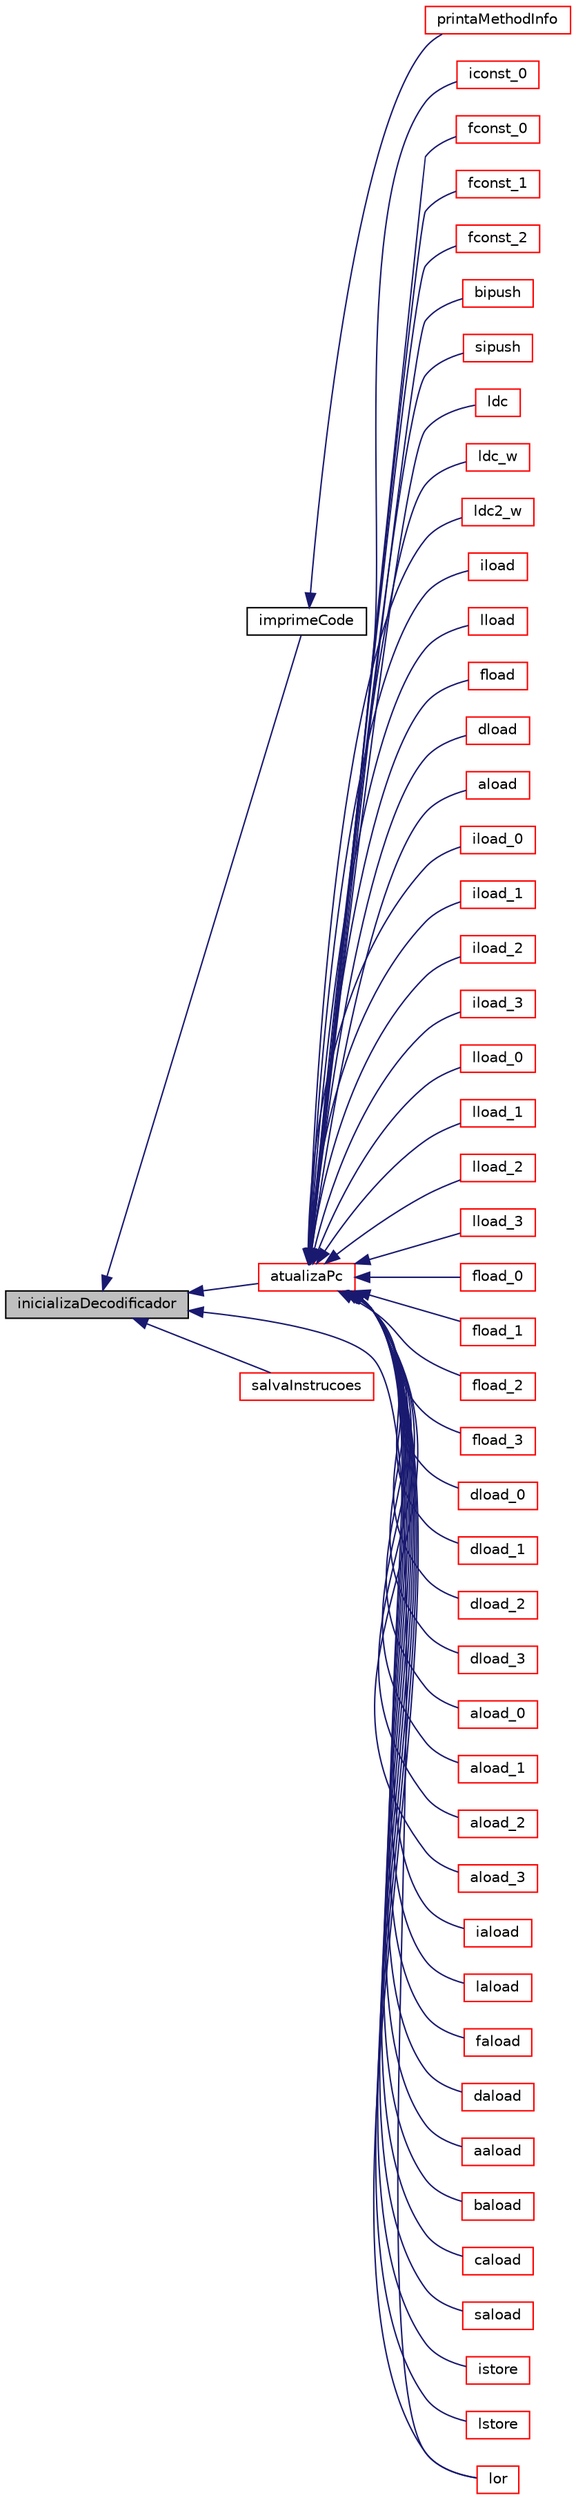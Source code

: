 digraph "inicializaDecodificador"
{
 // INTERACTIVE_SVG=YES
  edge [fontname="Helvetica",fontsize="10",labelfontname="Helvetica",labelfontsize="10"];
  node [fontname="Helvetica",fontsize="10",shape=record];
  rankdir="LR";
  Node1 [label="inicializaDecodificador",height=0.2,width=0.4,color="black", fillcolor="grey75", style="filled", fontcolor="black"];
  Node1 -> Node2 [dir="back",color="midnightblue",fontsize="10",style="solid",fontname="Helvetica"];
  Node2 [label="imprimeCode",height=0.2,width=0.4,color="black", fillcolor="white", style="filled",URL="$exibidor_8h.html#ab9034805404ccf890d9b6b2b3b4c2e6e"];
  Node2 -> Node3 [dir="back",color="midnightblue",fontsize="10",style="solid",fontname="Helvetica"];
  Node3 [label="printaMethodInfo",height=0.2,width=0.4,color="red", fillcolor="white", style="filled",URL="$exibidor_8h.html#a75f49b0fb019724ab782731ab9a98d3b"];
  Node1 -> Node7 [dir="back",color="midnightblue",fontsize="10",style="solid",fontname="Helvetica"];
  Node7 [label="atualizaPc",height=0.2,width=0.4,color="red", fillcolor="white", style="filled",URL="$instrucao_8h.html#abcf4bbde1212f9bb0f2ee7a6ba5aec08"];
  Node7 -> Node8 [dir="back",color="midnightblue",fontsize="10",style="solid",fontname="Helvetica"];
  Node8 [label="iconst_0",height=0.2,width=0.4,color="red", fillcolor="white", style="filled",URL="$instrucao_8h.html#aea322ceba1bd8d3ef7f33273d58e6f0b"];
  Node7 -> Node15 [dir="back",color="midnightblue",fontsize="10",style="solid",fontname="Helvetica"];
  Node15 [label="fconst_0",height=0.2,width=0.4,color="red", fillcolor="white", style="filled",URL="$instrucao_8h.html#a86f714d43e3b969d5c30dbfdabd472bf"];
  Node7 -> Node16 [dir="back",color="midnightblue",fontsize="10",style="solid",fontname="Helvetica"];
  Node16 [label="fconst_1",height=0.2,width=0.4,color="red", fillcolor="white", style="filled",URL="$instrucao_8h.html#ab87ae6df1b95fd3c3829af30ba899199"];
  Node7 -> Node17 [dir="back",color="midnightblue",fontsize="10",style="solid",fontname="Helvetica"];
  Node17 [label="fconst_2",height=0.2,width=0.4,color="red", fillcolor="white", style="filled",URL="$instrucao_8h.html#aa2c5e3ce6d5b8daf54213367d7f02f25"];
  Node7 -> Node18 [dir="back",color="midnightblue",fontsize="10",style="solid",fontname="Helvetica"];
  Node18 [label="bipush",height=0.2,width=0.4,color="red", fillcolor="white", style="filled",URL="$instrucao_8h.html#a63e60d614254aaf759e91850ce33be71"];
  Node7 -> Node19 [dir="back",color="midnightblue",fontsize="10",style="solid",fontname="Helvetica"];
  Node19 [label="sipush",height=0.2,width=0.4,color="red", fillcolor="white", style="filled",URL="$instrucao_8h.html#ab232b871bc72922db8f077fc3f356348"];
  Node7 -> Node20 [dir="back",color="midnightblue",fontsize="10",style="solid",fontname="Helvetica"];
  Node20 [label="ldc",height=0.2,width=0.4,color="red", fillcolor="white", style="filled",URL="$instrucao_8h.html#a05601922d5b1a9203cd26a1a21789255"];
  Node7 -> Node21 [dir="back",color="midnightblue",fontsize="10",style="solid",fontname="Helvetica"];
  Node21 [label="ldc_w",height=0.2,width=0.4,color="red", fillcolor="white", style="filled",URL="$instrucao_8h.html#a24bf1524b99a783375f26b5e4f79fb44"];
  Node7 -> Node22 [dir="back",color="midnightblue",fontsize="10",style="solid",fontname="Helvetica"];
  Node22 [label="ldc2_w",height=0.2,width=0.4,color="red", fillcolor="white", style="filled",URL="$instrucao_8h.html#ae507168e021393f8ee28cf11c80e5349"];
  Node7 -> Node23 [dir="back",color="midnightblue",fontsize="10",style="solid",fontname="Helvetica"];
  Node23 [label="iload",height=0.2,width=0.4,color="red", fillcolor="white", style="filled",URL="$instrucao_8h.html#a30a4061a47793773606ff72c0b81ddb1"];
  Node7 -> Node24 [dir="back",color="midnightblue",fontsize="10",style="solid",fontname="Helvetica"];
  Node24 [label="lload",height=0.2,width=0.4,color="red", fillcolor="white", style="filled",URL="$instrucao_8h.html#a7226903dff59a80c04a44f84578cdad0"];
  Node7 -> Node25 [dir="back",color="midnightblue",fontsize="10",style="solid",fontname="Helvetica"];
  Node25 [label="fload",height=0.2,width=0.4,color="red", fillcolor="white", style="filled",URL="$instrucao_8h.html#aa3e85071d417a5fc35d9acca2deb91e2"];
  Node7 -> Node26 [dir="back",color="midnightblue",fontsize="10",style="solid",fontname="Helvetica"];
  Node26 [label="dload",height=0.2,width=0.4,color="red", fillcolor="white", style="filled",URL="$instrucao_8h.html#aee02129130ae41bfde27b94ac97dbe80"];
  Node7 -> Node27 [dir="back",color="midnightblue",fontsize="10",style="solid",fontname="Helvetica"];
  Node27 [label="aload",height=0.2,width=0.4,color="red", fillcolor="white", style="filled",URL="$instrucao_8h.html#a0612d86928db91f08031ee340d996be3"];
  Node7 -> Node28 [dir="back",color="midnightblue",fontsize="10",style="solid",fontname="Helvetica"];
  Node28 [label="iload_0",height=0.2,width=0.4,color="red", fillcolor="white", style="filled",URL="$instrucao_8h.html#aca5ca79be27a14e2dba470ceb7f3654a"];
  Node7 -> Node29 [dir="back",color="midnightblue",fontsize="10",style="solid",fontname="Helvetica"];
  Node29 [label="iload_1",height=0.2,width=0.4,color="red", fillcolor="white", style="filled",URL="$instrucao_8h.html#a10fcbbe1a4c6ddec0bbe135218268af9"];
  Node7 -> Node30 [dir="back",color="midnightblue",fontsize="10",style="solid",fontname="Helvetica"];
  Node30 [label="iload_2",height=0.2,width=0.4,color="red", fillcolor="white", style="filled",URL="$instrucao_8h.html#a3bd5260f8a2c829e158d7f49b1ef7e91"];
  Node7 -> Node31 [dir="back",color="midnightblue",fontsize="10",style="solid",fontname="Helvetica"];
  Node31 [label="iload_3",height=0.2,width=0.4,color="red", fillcolor="white", style="filled",URL="$instrucao_8h.html#a244c1eb8abc603a256a5e932beb9fa75"];
  Node7 -> Node32 [dir="back",color="midnightblue",fontsize="10",style="solid",fontname="Helvetica"];
  Node32 [label="lload_0",height=0.2,width=0.4,color="red", fillcolor="white", style="filled",URL="$instrucao_8h.html#abeae105a6ead0eb87caedb8ad91a5770"];
  Node7 -> Node33 [dir="back",color="midnightblue",fontsize="10",style="solid",fontname="Helvetica"];
  Node33 [label="lload_1",height=0.2,width=0.4,color="red", fillcolor="white", style="filled",URL="$instrucao_8h.html#aadaebe19e5662365a33a9a0ab37b8335"];
  Node7 -> Node34 [dir="back",color="midnightblue",fontsize="10",style="solid",fontname="Helvetica"];
  Node34 [label="lload_2",height=0.2,width=0.4,color="red", fillcolor="white", style="filled",URL="$instrucao_8h.html#a772d2097155cfdbd5a8b3f897d84b7e2"];
  Node7 -> Node35 [dir="back",color="midnightblue",fontsize="10",style="solid",fontname="Helvetica"];
  Node35 [label="lload_3",height=0.2,width=0.4,color="red", fillcolor="white", style="filled",URL="$instrucao_8h.html#a4f6467c1c2e79085cc34fe84ad78f4f0"];
  Node7 -> Node36 [dir="back",color="midnightblue",fontsize="10",style="solid",fontname="Helvetica"];
  Node36 [label="fload_0",height=0.2,width=0.4,color="red", fillcolor="white", style="filled",URL="$instrucao_8h.html#affe32f4da26138ad4c46dc734b979055"];
  Node7 -> Node37 [dir="back",color="midnightblue",fontsize="10",style="solid",fontname="Helvetica"];
  Node37 [label="fload_1",height=0.2,width=0.4,color="red", fillcolor="white", style="filled",URL="$instrucao_8h.html#a251c7799e471285cb5b69b2e24bd026e"];
  Node7 -> Node38 [dir="back",color="midnightblue",fontsize="10",style="solid",fontname="Helvetica"];
  Node38 [label="fload_2",height=0.2,width=0.4,color="red", fillcolor="white", style="filled",URL="$instrucao_8h.html#a78a3005be5f239e0fc162fc1351253a6"];
  Node7 -> Node39 [dir="back",color="midnightblue",fontsize="10",style="solid",fontname="Helvetica"];
  Node39 [label="fload_3",height=0.2,width=0.4,color="red", fillcolor="white", style="filled",URL="$instrucao_8h.html#a3ca0cddbce6c71b1f1639b567d0a2e86"];
  Node7 -> Node40 [dir="back",color="midnightblue",fontsize="10",style="solid",fontname="Helvetica"];
  Node40 [label="dload_0",height=0.2,width=0.4,color="red", fillcolor="white", style="filled",URL="$instrucao_8h.html#a6aa7bf5ace90f3e13e42e817383f4581"];
  Node7 -> Node41 [dir="back",color="midnightblue",fontsize="10",style="solid",fontname="Helvetica"];
  Node41 [label="dload_1",height=0.2,width=0.4,color="red", fillcolor="white", style="filled",URL="$instrucao_8h.html#ab2d4de89fe303e1aa1dd1b7686e696df"];
  Node7 -> Node42 [dir="back",color="midnightblue",fontsize="10",style="solid",fontname="Helvetica"];
  Node42 [label="dload_2",height=0.2,width=0.4,color="red", fillcolor="white", style="filled",URL="$instrucao_8h.html#ae229d0a441abd7b634e07ee3592e8954"];
  Node7 -> Node43 [dir="back",color="midnightblue",fontsize="10",style="solid",fontname="Helvetica"];
  Node43 [label="dload_3",height=0.2,width=0.4,color="red", fillcolor="white", style="filled",URL="$instrucao_8h.html#aa1de1fc2a11431697fe3903f7a981707"];
  Node7 -> Node44 [dir="back",color="midnightblue",fontsize="10",style="solid",fontname="Helvetica"];
  Node44 [label="aload_0",height=0.2,width=0.4,color="red", fillcolor="white", style="filled",URL="$instrucao_8h.html#ab051c3c6171f5785a9f6a6110a1807a0"];
  Node7 -> Node45 [dir="back",color="midnightblue",fontsize="10",style="solid",fontname="Helvetica"];
  Node45 [label="aload_1",height=0.2,width=0.4,color="red", fillcolor="white", style="filled",URL="$instrucao_8h.html#add91003517acd6feeb58927db349a8b7"];
  Node7 -> Node46 [dir="back",color="midnightblue",fontsize="10",style="solid",fontname="Helvetica"];
  Node46 [label="aload_2",height=0.2,width=0.4,color="red", fillcolor="white", style="filled",URL="$instrucao_8h.html#a729776e357c33d581988d154e08ab529"];
  Node7 -> Node47 [dir="back",color="midnightblue",fontsize="10",style="solid",fontname="Helvetica"];
  Node47 [label="aload_3",height=0.2,width=0.4,color="red", fillcolor="white", style="filled",URL="$instrucao_8h.html#aa3fb3edc54e4194c15765d605a701c04"];
  Node7 -> Node48 [dir="back",color="midnightblue",fontsize="10",style="solid",fontname="Helvetica"];
  Node48 [label="iaload",height=0.2,width=0.4,color="red", fillcolor="white", style="filled",URL="$instrucao_8h.html#a8c45e9d93b9b4160fcf9273188c4aeb1"];
  Node7 -> Node49 [dir="back",color="midnightblue",fontsize="10",style="solid",fontname="Helvetica"];
  Node49 [label="laload",height=0.2,width=0.4,color="red", fillcolor="white", style="filled",URL="$instrucao_8h.html#ab0c61415cc28b4f1f5c1452ffc0a3999"];
  Node7 -> Node50 [dir="back",color="midnightblue",fontsize="10",style="solid",fontname="Helvetica"];
  Node50 [label="faload",height=0.2,width=0.4,color="red", fillcolor="white", style="filled",URL="$instrucao_8h.html#abd45903905948ef0d3e850e9ffceb3b1"];
  Node7 -> Node51 [dir="back",color="midnightblue",fontsize="10",style="solid",fontname="Helvetica"];
  Node51 [label="daload",height=0.2,width=0.4,color="red", fillcolor="white", style="filled",URL="$instrucao_8h.html#a6cfe8317c40137884e419d9c9e9259fd"];
  Node7 -> Node52 [dir="back",color="midnightblue",fontsize="10",style="solid",fontname="Helvetica"];
  Node52 [label="aaload",height=0.2,width=0.4,color="red", fillcolor="white", style="filled",URL="$instrucao_8h.html#af128b8c4d595787ad11fd099014bd115"];
  Node7 -> Node53 [dir="back",color="midnightblue",fontsize="10",style="solid",fontname="Helvetica"];
  Node53 [label="baload",height=0.2,width=0.4,color="red", fillcolor="white", style="filled",URL="$instrucao_8h.html#a0828de026525be2db57f3337f1dd1658"];
  Node7 -> Node54 [dir="back",color="midnightblue",fontsize="10",style="solid",fontname="Helvetica"];
  Node54 [label="caload",height=0.2,width=0.4,color="red", fillcolor="white", style="filled",URL="$instrucao_8h.html#ad104cf0f51f7a706a07065b850707970"];
  Node7 -> Node55 [dir="back",color="midnightblue",fontsize="10",style="solid",fontname="Helvetica"];
  Node55 [label="saload",height=0.2,width=0.4,color="red", fillcolor="white", style="filled",URL="$instrucao_8h.html#aa65d7fecec2c6215ed40546f888c43bd"];
  Node7 -> Node56 [dir="back",color="midnightblue",fontsize="10",style="solid",fontname="Helvetica"];
  Node56 [label="istore",height=0.2,width=0.4,color="red", fillcolor="white", style="filled",URL="$instrucao_8h.html#a28a80d06be99de713084ea98747681bd"];
  Node7 -> Node57 [dir="back",color="midnightblue",fontsize="10",style="solid",fontname="Helvetica"];
  Node57 [label="lstore",height=0.2,width=0.4,color="red", fillcolor="white", style="filled",URL="$instrucao_8h.html#aa74420d088939afdf32f52fe86d4b2f7"];
  Node7 -> Node126 [dir="back",color="midnightblue",fontsize="10",style="solid",fontname="Helvetica"];
  Node126 [label="lor",height=0.2,width=0.4,color="red", fillcolor="white", style="filled",URL="$instrucao_8h.html#ad4ea0c2e3bf8cd6f8fbaed5644ab1a33"];
  Node1 -> Node126 [dir="back",color="midnightblue",fontsize="10",style="solid",fontname="Helvetica"];
  Node1 -> Node160 [dir="back",color="midnightblue",fontsize="10",style="solid",fontname="Helvetica"];
  Node160 [label="salvaInstrucoes",height=0.2,width=0.4,color="red", fillcolor="white", style="filled",URL="$leitor_8h.html#a801f483e0d6f965b0355a3f33ff68e70"];
}
